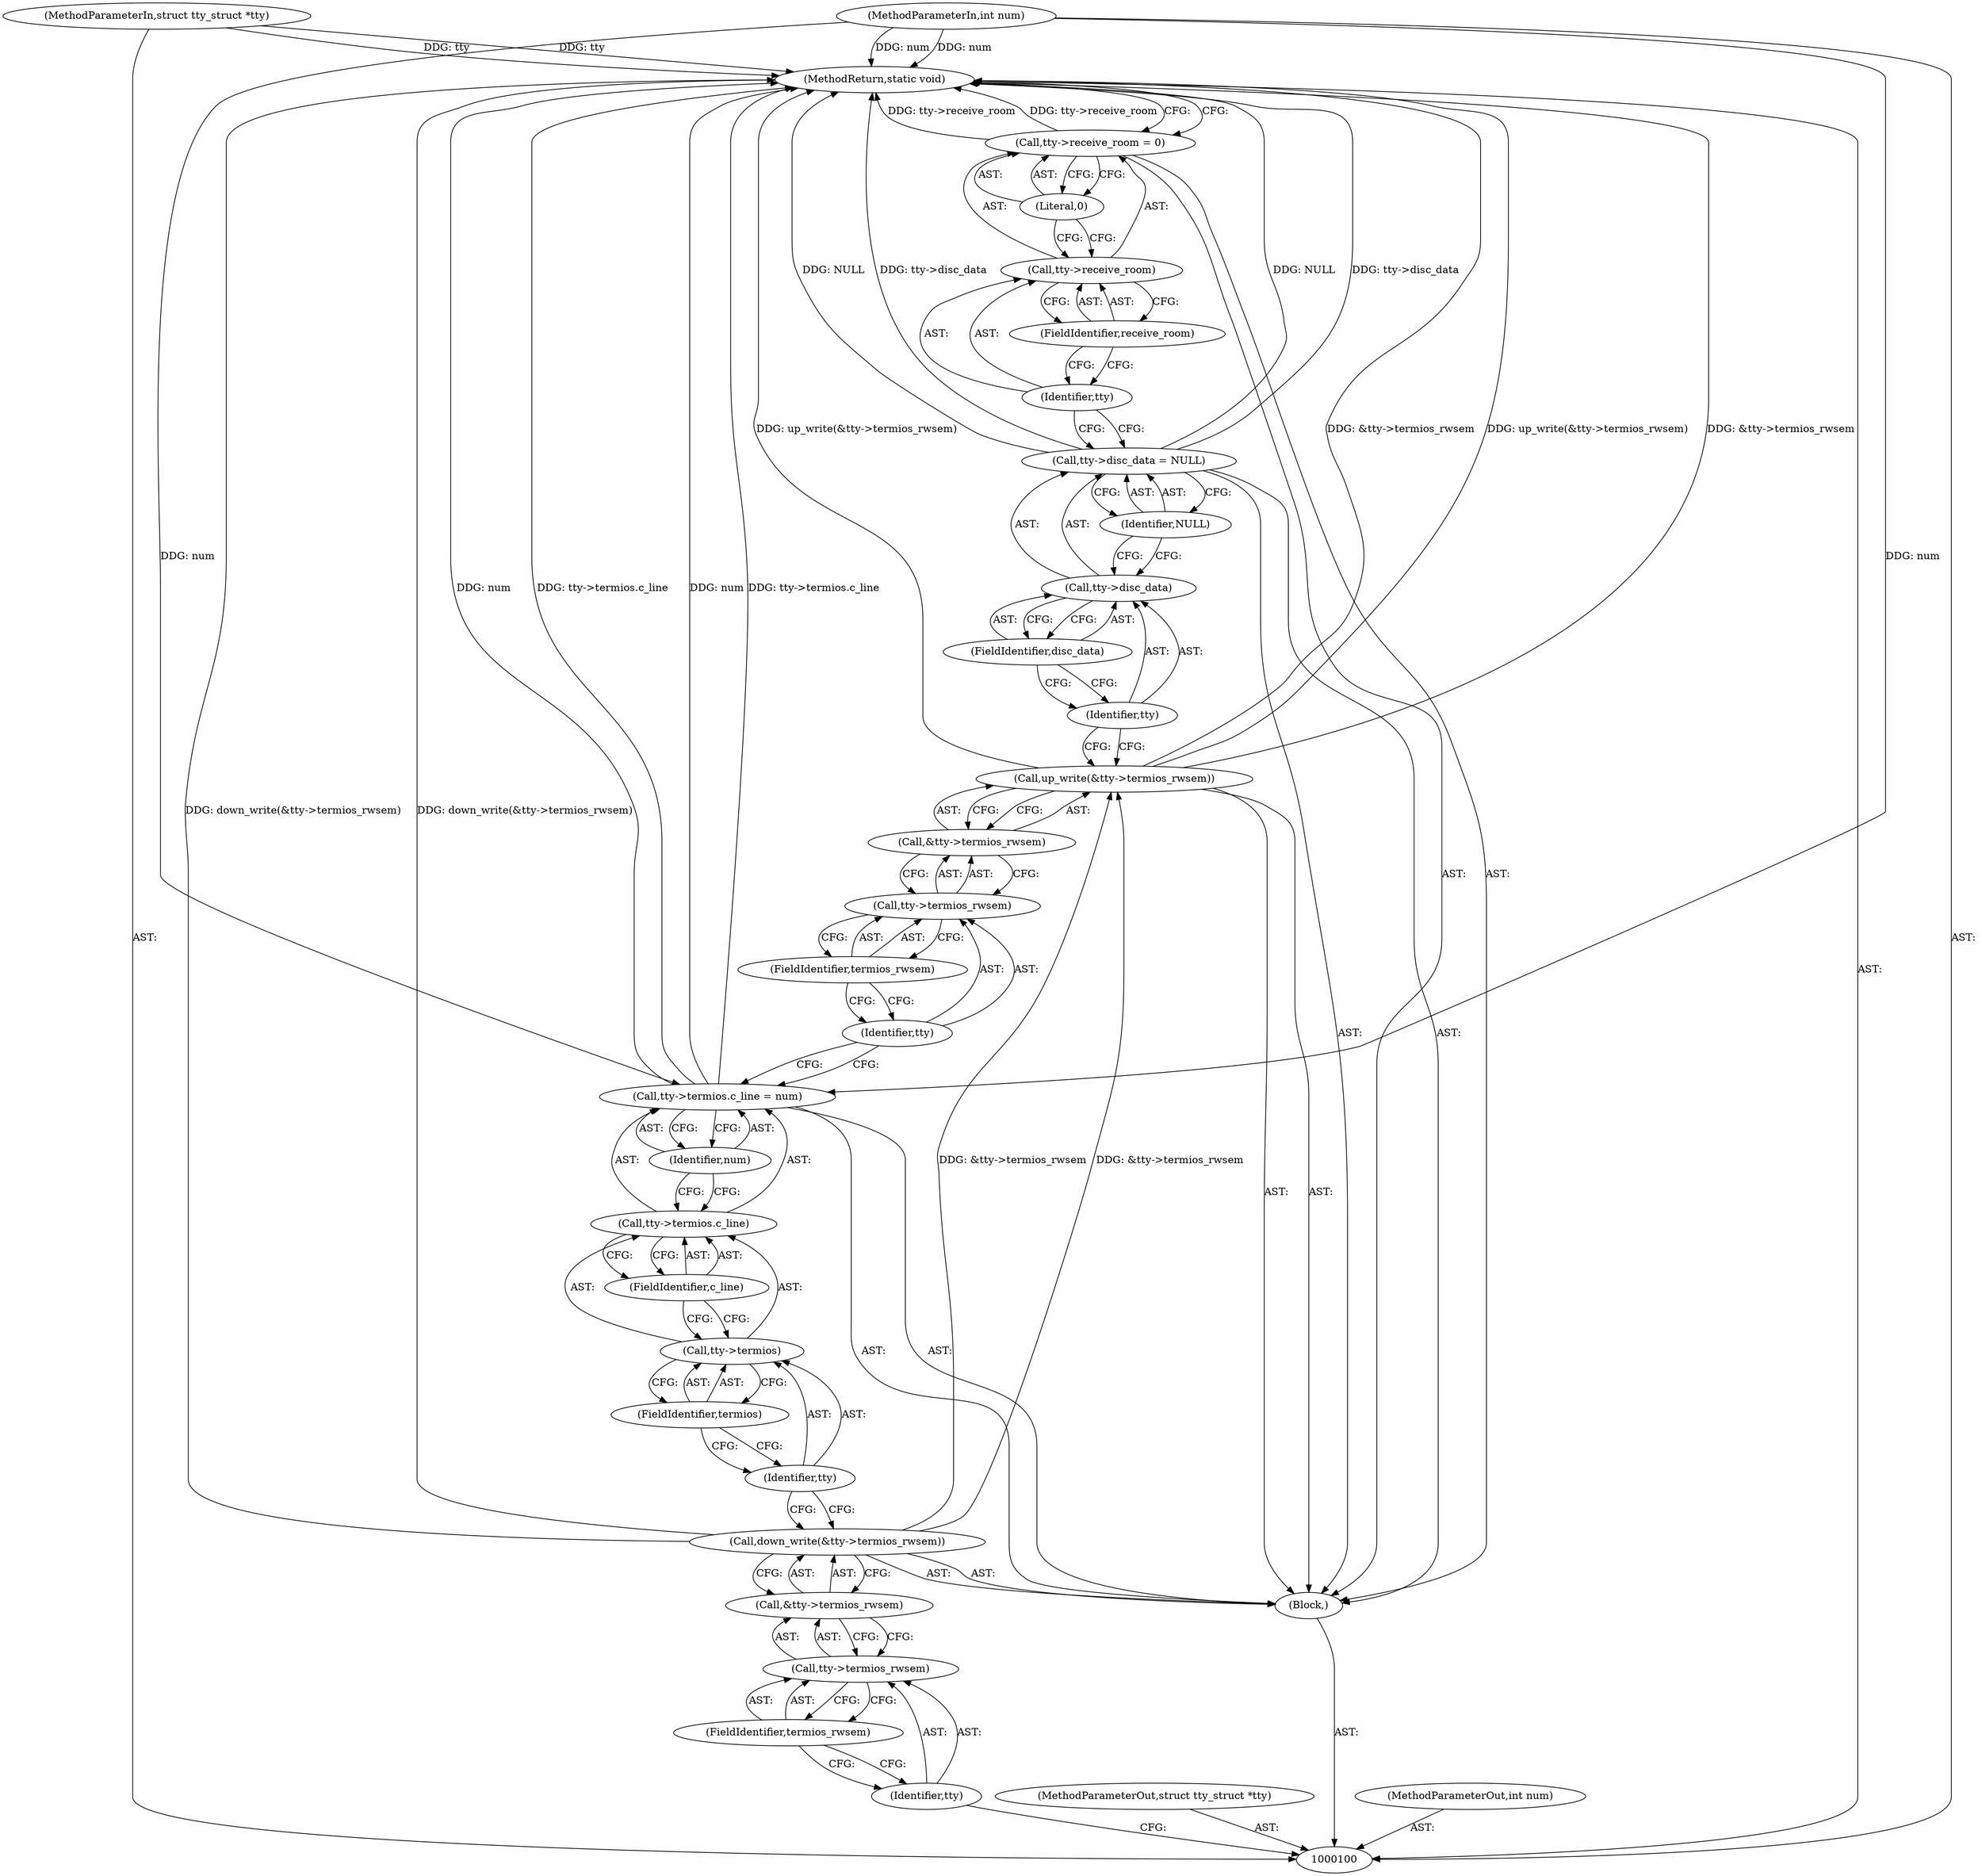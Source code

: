 digraph "0_linux_dd42bf1197144ede075a9d4793123f7689e164bc" {
"1000131" [label="(MethodReturn,static void)"];
"1000101" [label="(MethodParameterIn,struct tty_struct *tty)"];
"1000165" [label="(MethodParameterOut,struct tty_struct *tty)"];
"1000102" [label="(MethodParameterIn,int num)"];
"1000166" [label="(MethodParameterOut,int num)"];
"1000103" [label="(Block,)"];
"1000105" [label="(Call,&tty->termios_rwsem)"];
"1000106" [label="(Call,tty->termios_rwsem)"];
"1000107" [label="(Identifier,tty)"];
"1000108" [label="(FieldIdentifier,termios_rwsem)"];
"1000104" [label="(Call,down_write(&tty->termios_rwsem))"];
"1000114" [label="(FieldIdentifier,c_line)"];
"1000109" [label="(Call,tty->termios.c_line = num)"];
"1000110" [label="(Call,tty->termios.c_line)"];
"1000111" [label="(Call,tty->termios)"];
"1000112" [label="(Identifier,tty)"];
"1000115" [label="(Identifier,num)"];
"1000113" [label="(FieldIdentifier,termios)"];
"1000117" [label="(Call,&tty->termios_rwsem)"];
"1000118" [label="(Call,tty->termios_rwsem)"];
"1000119" [label="(Identifier,tty)"];
"1000120" [label="(FieldIdentifier,termios_rwsem)"];
"1000116" [label="(Call,up_write(&tty->termios_rwsem))"];
"1000121" [label="(Call,tty->disc_data = NULL)"];
"1000122" [label="(Call,tty->disc_data)"];
"1000123" [label="(Identifier,tty)"];
"1000125" [label="(Identifier,NULL)"];
"1000124" [label="(FieldIdentifier,disc_data)"];
"1000126" [label="(Call,tty->receive_room = 0)"];
"1000127" [label="(Call,tty->receive_room)"];
"1000128" [label="(Identifier,tty)"];
"1000130" [label="(Literal,0)"];
"1000129" [label="(FieldIdentifier,receive_room)"];
"1000131" -> "1000100"  [label="AST: "];
"1000131" -> "1000126"  [label="CFG: "];
"1000116" -> "1000131"  [label="DDG: &tty->termios_rwsem"];
"1000116" -> "1000131"  [label="DDG: up_write(&tty->termios_rwsem)"];
"1000121" -> "1000131"  [label="DDG: NULL"];
"1000121" -> "1000131"  [label="DDG: tty->disc_data"];
"1000104" -> "1000131"  [label="DDG: down_write(&tty->termios_rwsem)"];
"1000126" -> "1000131"  [label="DDG: tty->receive_room"];
"1000102" -> "1000131"  [label="DDG: num"];
"1000109" -> "1000131"  [label="DDG: num"];
"1000109" -> "1000131"  [label="DDG: tty->termios.c_line"];
"1000101" -> "1000131"  [label="DDG: tty"];
"1000101" -> "1000100"  [label="AST: "];
"1000101" -> "1000131"  [label="DDG: tty"];
"1000165" -> "1000100"  [label="AST: "];
"1000102" -> "1000100"  [label="AST: "];
"1000102" -> "1000131"  [label="DDG: num"];
"1000102" -> "1000109"  [label="DDG: num"];
"1000166" -> "1000100"  [label="AST: "];
"1000103" -> "1000100"  [label="AST: "];
"1000104" -> "1000103"  [label="AST: "];
"1000109" -> "1000103"  [label="AST: "];
"1000116" -> "1000103"  [label="AST: "];
"1000121" -> "1000103"  [label="AST: "];
"1000126" -> "1000103"  [label="AST: "];
"1000105" -> "1000104"  [label="AST: "];
"1000105" -> "1000106"  [label="CFG: "];
"1000106" -> "1000105"  [label="AST: "];
"1000104" -> "1000105"  [label="CFG: "];
"1000106" -> "1000105"  [label="AST: "];
"1000106" -> "1000108"  [label="CFG: "];
"1000107" -> "1000106"  [label="AST: "];
"1000108" -> "1000106"  [label="AST: "];
"1000105" -> "1000106"  [label="CFG: "];
"1000107" -> "1000106"  [label="AST: "];
"1000107" -> "1000100"  [label="CFG: "];
"1000108" -> "1000107"  [label="CFG: "];
"1000108" -> "1000106"  [label="AST: "];
"1000108" -> "1000107"  [label="CFG: "];
"1000106" -> "1000108"  [label="CFG: "];
"1000104" -> "1000103"  [label="AST: "];
"1000104" -> "1000105"  [label="CFG: "];
"1000105" -> "1000104"  [label="AST: "];
"1000112" -> "1000104"  [label="CFG: "];
"1000104" -> "1000131"  [label="DDG: down_write(&tty->termios_rwsem)"];
"1000104" -> "1000116"  [label="DDG: &tty->termios_rwsem"];
"1000114" -> "1000110"  [label="AST: "];
"1000114" -> "1000111"  [label="CFG: "];
"1000110" -> "1000114"  [label="CFG: "];
"1000109" -> "1000103"  [label="AST: "];
"1000109" -> "1000115"  [label="CFG: "];
"1000110" -> "1000109"  [label="AST: "];
"1000115" -> "1000109"  [label="AST: "];
"1000119" -> "1000109"  [label="CFG: "];
"1000109" -> "1000131"  [label="DDG: num"];
"1000109" -> "1000131"  [label="DDG: tty->termios.c_line"];
"1000102" -> "1000109"  [label="DDG: num"];
"1000110" -> "1000109"  [label="AST: "];
"1000110" -> "1000114"  [label="CFG: "];
"1000111" -> "1000110"  [label="AST: "];
"1000114" -> "1000110"  [label="AST: "];
"1000115" -> "1000110"  [label="CFG: "];
"1000111" -> "1000110"  [label="AST: "];
"1000111" -> "1000113"  [label="CFG: "];
"1000112" -> "1000111"  [label="AST: "];
"1000113" -> "1000111"  [label="AST: "];
"1000114" -> "1000111"  [label="CFG: "];
"1000112" -> "1000111"  [label="AST: "];
"1000112" -> "1000104"  [label="CFG: "];
"1000113" -> "1000112"  [label="CFG: "];
"1000115" -> "1000109"  [label="AST: "];
"1000115" -> "1000110"  [label="CFG: "];
"1000109" -> "1000115"  [label="CFG: "];
"1000113" -> "1000111"  [label="AST: "];
"1000113" -> "1000112"  [label="CFG: "];
"1000111" -> "1000113"  [label="CFG: "];
"1000117" -> "1000116"  [label="AST: "];
"1000117" -> "1000118"  [label="CFG: "];
"1000118" -> "1000117"  [label="AST: "];
"1000116" -> "1000117"  [label="CFG: "];
"1000118" -> "1000117"  [label="AST: "];
"1000118" -> "1000120"  [label="CFG: "];
"1000119" -> "1000118"  [label="AST: "];
"1000120" -> "1000118"  [label="AST: "];
"1000117" -> "1000118"  [label="CFG: "];
"1000119" -> "1000118"  [label="AST: "];
"1000119" -> "1000109"  [label="CFG: "];
"1000120" -> "1000119"  [label="CFG: "];
"1000120" -> "1000118"  [label="AST: "];
"1000120" -> "1000119"  [label="CFG: "];
"1000118" -> "1000120"  [label="CFG: "];
"1000116" -> "1000103"  [label="AST: "];
"1000116" -> "1000117"  [label="CFG: "];
"1000117" -> "1000116"  [label="AST: "];
"1000123" -> "1000116"  [label="CFG: "];
"1000116" -> "1000131"  [label="DDG: &tty->termios_rwsem"];
"1000116" -> "1000131"  [label="DDG: up_write(&tty->termios_rwsem)"];
"1000104" -> "1000116"  [label="DDG: &tty->termios_rwsem"];
"1000121" -> "1000103"  [label="AST: "];
"1000121" -> "1000125"  [label="CFG: "];
"1000122" -> "1000121"  [label="AST: "];
"1000125" -> "1000121"  [label="AST: "];
"1000128" -> "1000121"  [label="CFG: "];
"1000121" -> "1000131"  [label="DDG: NULL"];
"1000121" -> "1000131"  [label="DDG: tty->disc_data"];
"1000122" -> "1000121"  [label="AST: "];
"1000122" -> "1000124"  [label="CFG: "];
"1000123" -> "1000122"  [label="AST: "];
"1000124" -> "1000122"  [label="AST: "];
"1000125" -> "1000122"  [label="CFG: "];
"1000123" -> "1000122"  [label="AST: "];
"1000123" -> "1000116"  [label="CFG: "];
"1000124" -> "1000123"  [label="CFG: "];
"1000125" -> "1000121"  [label="AST: "];
"1000125" -> "1000122"  [label="CFG: "];
"1000121" -> "1000125"  [label="CFG: "];
"1000124" -> "1000122"  [label="AST: "];
"1000124" -> "1000123"  [label="CFG: "];
"1000122" -> "1000124"  [label="CFG: "];
"1000126" -> "1000103"  [label="AST: "];
"1000126" -> "1000130"  [label="CFG: "];
"1000127" -> "1000126"  [label="AST: "];
"1000130" -> "1000126"  [label="AST: "];
"1000131" -> "1000126"  [label="CFG: "];
"1000126" -> "1000131"  [label="DDG: tty->receive_room"];
"1000127" -> "1000126"  [label="AST: "];
"1000127" -> "1000129"  [label="CFG: "];
"1000128" -> "1000127"  [label="AST: "];
"1000129" -> "1000127"  [label="AST: "];
"1000130" -> "1000127"  [label="CFG: "];
"1000128" -> "1000127"  [label="AST: "];
"1000128" -> "1000121"  [label="CFG: "];
"1000129" -> "1000128"  [label="CFG: "];
"1000130" -> "1000126"  [label="AST: "];
"1000130" -> "1000127"  [label="CFG: "];
"1000126" -> "1000130"  [label="CFG: "];
"1000129" -> "1000127"  [label="AST: "];
"1000129" -> "1000128"  [label="CFG: "];
"1000127" -> "1000129"  [label="CFG: "];
}
